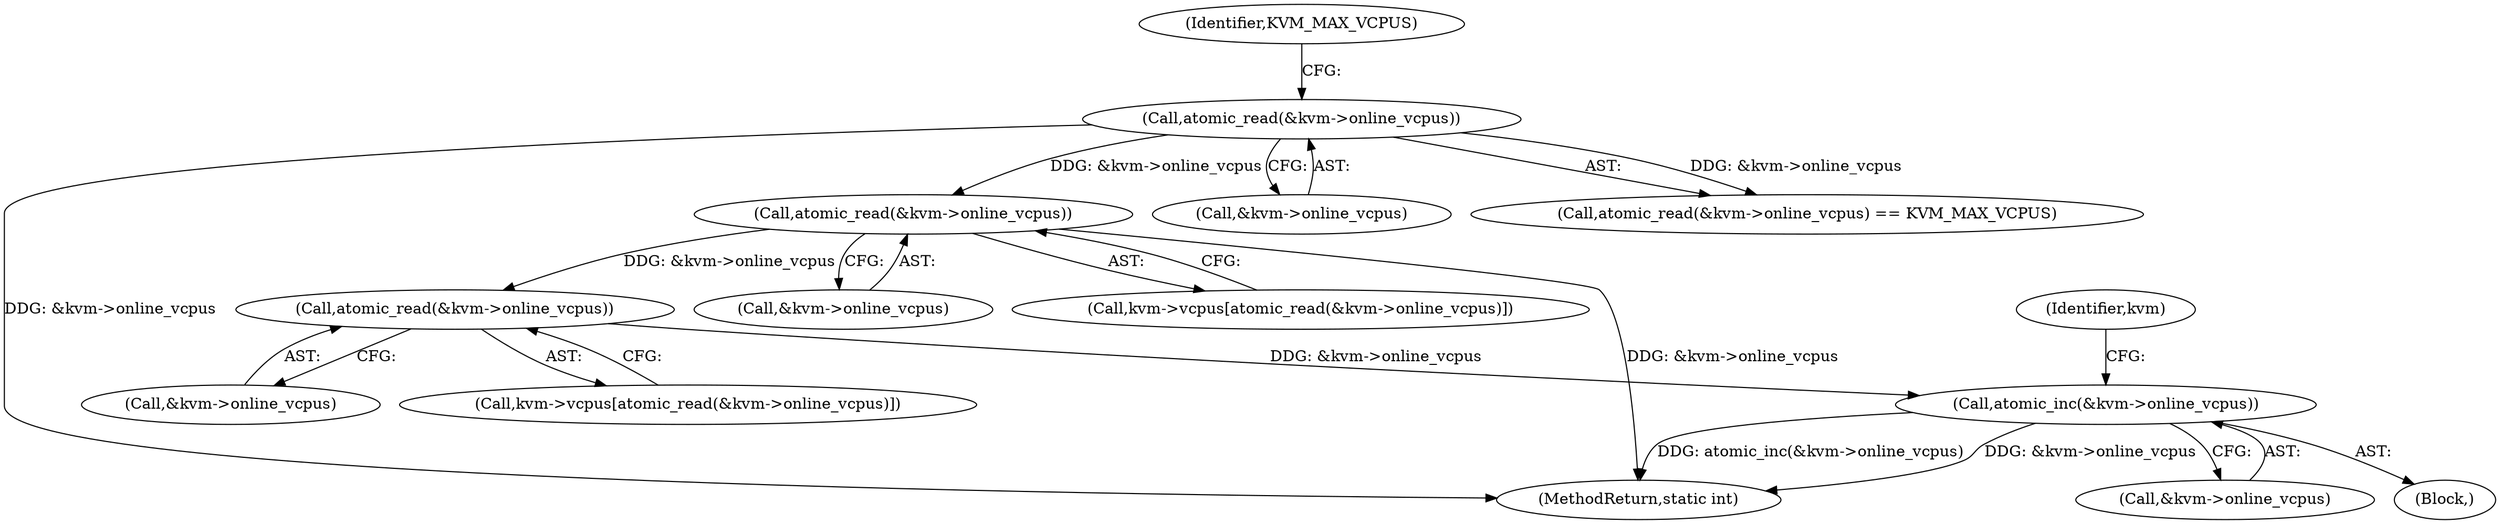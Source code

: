 digraph "0_linux_9c895160d25a76c21b65bad141b08e8d4f99afef_0@pointer" {
"1000210" [label="(Call,atomic_inc(&kvm->online_vcpus))"];
"1000203" [label="(Call,atomic_read(&kvm->online_vcpus))"];
"1000179" [label="(Call,atomic_read(&kvm->online_vcpus))"];
"1000150" [label="(Call,atomic_read(&kvm->online_vcpus))"];
"1000211" [label="(Call,&kvm->online_vcpus)"];
"1000179" [label="(Call,atomic_read(&kvm->online_vcpus))"];
"1000180" [label="(Call,&kvm->online_vcpus)"];
"1000155" [label="(Identifier,KVM_MAX_VCPUS)"];
"1000104" [label="(Block,)"];
"1000175" [label="(Call,kvm->vcpus[atomic_read(&kvm->online_vcpus)])"];
"1000204" [label="(Call,&kvm->online_vcpus)"];
"1000218" [label="(Identifier,kvm)"];
"1000210" [label="(Call,atomic_inc(&kvm->online_vcpus))"];
"1000150" [label="(Call,atomic_read(&kvm->online_vcpus))"];
"1000199" [label="(Call,kvm->vcpus[atomic_read(&kvm->online_vcpus)])"];
"1000151" [label="(Call,&kvm->online_vcpus)"];
"1000149" [label="(Call,atomic_read(&kvm->online_vcpus) == KVM_MAX_VCPUS)"];
"1000233" [label="(MethodReturn,static int)"];
"1000203" [label="(Call,atomic_read(&kvm->online_vcpus))"];
"1000210" -> "1000104"  [label="AST: "];
"1000210" -> "1000211"  [label="CFG: "];
"1000211" -> "1000210"  [label="AST: "];
"1000218" -> "1000210"  [label="CFG: "];
"1000210" -> "1000233"  [label="DDG: atomic_inc(&kvm->online_vcpus)"];
"1000210" -> "1000233"  [label="DDG: &kvm->online_vcpus"];
"1000203" -> "1000210"  [label="DDG: &kvm->online_vcpus"];
"1000203" -> "1000199"  [label="AST: "];
"1000203" -> "1000204"  [label="CFG: "];
"1000204" -> "1000203"  [label="AST: "];
"1000199" -> "1000203"  [label="CFG: "];
"1000179" -> "1000203"  [label="DDG: &kvm->online_vcpus"];
"1000179" -> "1000175"  [label="AST: "];
"1000179" -> "1000180"  [label="CFG: "];
"1000180" -> "1000179"  [label="AST: "];
"1000175" -> "1000179"  [label="CFG: "];
"1000179" -> "1000233"  [label="DDG: &kvm->online_vcpus"];
"1000150" -> "1000179"  [label="DDG: &kvm->online_vcpus"];
"1000150" -> "1000149"  [label="AST: "];
"1000150" -> "1000151"  [label="CFG: "];
"1000151" -> "1000150"  [label="AST: "];
"1000155" -> "1000150"  [label="CFG: "];
"1000150" -> "1000233"  [label="DDG: &kvm->online_vcpus"];
"1000150" -> "1000149"  [label="DDG: &kvm->online_vcpus"];
}
